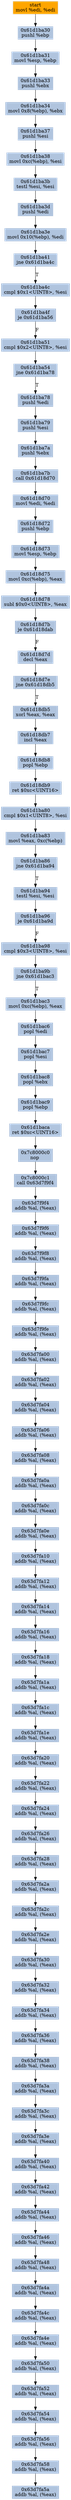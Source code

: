 digraph G {
node[shape=rectangle,style=filled,fillcolor=lightsteelblue,color=lightsteelblue]
bgcolor="transparent"
a0x61d1ba2emovl_edi_edi[label="start\nmovl %edi, %edi",color="lightgrey",fillcolor="orange"];
a0x61d1ba30pushl_ebp[label="0x61d1ba30\npushl %ebp"];
a0x61d1ba31movl_esp_ebp[label="0x61d1ba31\nmovl %esp, %ebp"];
a0x61d1ba33pushl_ebx[label="0x61d1ba33\npushl %ebx"];
a0x61d1ba34movl_0x8ebp__ebx[label="0x61d1ba34\nmovl 0x8(%ebp), %ebx"];
a0x61d1ba37pushl_esi[label="0x61d1ba37\npushl %esi"];
a0x61d1ba38movl_0xcebp__esi[label="0x61d1ba38\nmovl 0xc(%ebp), %esi"];
a0x61d1ba3btestl_esi_esi[label="0x61d1ba3b\ntestl %esi, %esi"];
a0x61d1ba3dpushl_edi[label="0x61d1ba3d\npushl %edi"];
a0x61d1ba3emovl_0x10ebp__edi[label="0x61d1ba3e\nmovl 0x10(%ebp), %edi"];
a0x61d1ba41jne_0x61d1ba4c[label="0x61d1ba41\njne 0x61d1ba4c"];
a0x61d1ba4ccmpl_0x1UINT8_esi[label="0x61d1ba4c\ncmpl $0x1<UINT8>, %esi"];
a0x61d1ba4fje_0x61d1ba56[label="0x61d1ba4f\nje 0x61d1ba56"];
a0x61d1ba51cmpl_0x2UINT8_esi[label="0x61d1ba51\ncmpl $0x2<UINT8>, %esi"];
a0x61d1ba54jne_0x61d1ba78[label="0x61d1ba54\njne 0x61d1ba78"];
a0x61d1ba78pushl_edi[label="0x61d1ba78\npushl %edi"];
a0x61d1ba79pushl_esi[label="0x61d1ba79\npushl %esi"];
a0x61d1ba7apushl_ebx[label="0x61d1ba7a\npushl %ebx"];
a0x61d1ba7bcall_0x61d18d70[label="0x61d1ba7b\ncall 0x61d18d70"];
a0x61d18d70movl_edi_edi[label="0x61d18d70\nmovl %edi, %edi"];
a0x61d18d72pushl_ebp[label="0x61d18d72\npushl %ebp"];
a0x61d18d73movl_esp_ebp[label="0x61d18d73\nmovl %esp, %ebp"];
a0x61d18d75movl_0xcebp__eax[label="0x61d18d75\nmovl 0xc(%ebp), %eax"];
a0x61d18d78subl_0x0UINT8_eax[label="0x61d18d78\nsubl $0x0<UINT8>, %eax"];
a0x61d18d7bje_0x61d18dab[label="0x61d18d7b\nje 0x61d18dab"];
a0x61d18d7ddecl_eax[label="0x61d18d7d\ndecl %eax"];
a0x61d18d7ejne_0x61d18db5[label="0x61d18d7e\njne 0x61d18db5"];
a0x61d18db5xorl_eax_eax[label="0x61d18db5\nxorl %eax, %eax"];
a0x61d18db7incl_eax[label="0x61d18db7\nincl %eax"];
a0x61d18db8popl_ebp[label="0x61d18db8\npopl %ebp"];
a0x61d18db9ret_0xcUINT16[label="0x61d18db9\nret $0xc<UINT16>"];
a0x61d1ba80cmpl_0x1UINT8_esi[label="0x61d1ba80\ncmpl $0x1<UINT8>, %esi"];
a0x61d1ba83movl_eax_0xcebp_[label="0x61d1ba83\nmovl %eax, 0xc(%ebp)"];
a0x61d1ba86jne_0x61d1ba94[label="0x61d1ba86\njne 0x61d1ba94"];
a0x61d1ba94testl_esi_esi[label="0x61d1ba94\ntestl %esi, %esi"];
a0x61d1ba96je_0x61d1ba9d[label="0x61d1ba96\nje 0x61d1ba9d"];
a0x61d1ba98cmpl_0x3UINT8_esi[label="0x61d1ba98\ncmpl $0x3<UINT8>, %esi"];
a0x61d1ba9bjne_0x61d1bac3[label="0x61d1ba9b\njne 0x61d1bac3"];
a0x61d1bac3movl_0xcebp__eax[label="0x61d1bac3\nmovl 0xc(%ebp), %eax"];
a0x61d1bac6popl_edi[label="0x61d1bac6\npopl %edi"];
a0x61d1bac7popl_esi[label="0x61d1bac7\npopl %esi"];
a0x61d1bac8popl_ebx[label="0x61d1bac8\npopl %ebx"];
a0x61d1bac9popl_ebp[label="0x61d1bac9\npopl %ebp"];
a0x61d1bacaret_0xcUINT16[label="0x61d1baca\nret $0xc<UINT16>"];
a0x7c8000c0nop_[label="0x7c8000c0\nnop "];
a0x7c8000c1call_0x63d7f9f4[label="0x7c8000c1\ncall 0x63d7f9f4"];
a0x63d7f9f4addb_al_eax_[label="0x63d7f9f4\naddb %al, (%eax)"];
a0x63d7f9f6addb_al_eax_[label="0x63d7f9f6\naddb %al, (%eax)"];
a0x63d7f9f8addb_al_eax_[label="0x63d7f9f8\naddb %al, (%eax)"];
a0x63d7f9faaddb_al_eax_[label="0x63d7f9fa\naddb %al, (%eax)"];
a0x63d7f9fcaddb_al_eax_[label="0x63d7f9fc\naddb %al, (%eax)"];
a0x63d7f9feaddb_al_eax_[label="0x63d7f9fe\naddb %al, (%eax)"];
a0x63d7fa00addb_al_eax_[label="0x63d7fa00\naddb %al, (%eax)"];
a0x63d7fa02addb_al_eax_[label="0x63d7fa02\naddb %al, (%eax)"];
a0x63d7fa04addb_al_eax_[label="0x63d7fa04\naddb %al, (%eax)"];
a0x63d7fa06addb_al_eax_[label="0x63d7fa06\naddb %al, (%eax)"];
a0x63d7fa08addb_al_eax_[label="0x63d7fa08\naddb %al, (%eax)"];
a0x63d7fa0aaddb_al_eax_[label="0x63d7fa0a\naddb %al, (%eax)"];
a0x63d7fa0caddb_al_eax_[label="0x63d7fa0c\naddb %al, (%eax)"];
a0x63d7fa0eaddb_al_eax_[label="0x63d7fa0e\naddb %al, (%eax)"];
a0x63d7fa10addb_al_eax_[label="0x63d7fa10\naddb %al, (%eax)"];
a0x63d7fa12addb_al_eax_[label="0x63d7fa12\naddb %al, (%eax)"];
a0x63d7fa14addb_al_eax_[label="0x63d7fa14\naddb %al, (%eax)"];
a0x63d7fa16addb_al_eax_[label="0x63d7fa16\naddb %al, (%eax)"];
a0x63d7fa18addb_al_eax_[label="0x63d7fa18\naddb %al, (%eax)"];
a0x63d7fa1aaddb_al_eax_[label="0x63d7fa1a\naddb %al, (%eax)"];
a0x63d7fa1caddb_al_eax_[label="0x63d7fa1c\naddb %al, (%eax)"];
a0x63d7fa1eaddb_al_eax_[label="0x63d7fa1e\naddb %al, (%eax)"];
a0x63d7fa20addb_al_eax_[label="0x63d7fa20\naddb %al, (%eax)"];
a0x63d7fa22addb_al_eax_[label="0x63d7fa22\naddb %al, (%eax)"];
a0x63d7fa24addb_al_eax_[label="0x63d7fa24\naddb %al, (%eax)"];
a0x63d7fa26addb_al_eax_[label="0x63d7fa26\naddb %al, (%eax)"];
a0x63d7fa28addb_al_eax_[label="0x63d7fa28\naddb %al, (%eax)"];
a0x63d7fa2aaddb_al_eax_[label="0x63d7fa2a\naddb %al, (%eax)"];
a0x63d7fa2caddb_al_eax_[label="0x63d7fa2c\naddb %al, (%eax)"];
a0x63d7fa2eaddb_al_eax_[label="0x63d7fa2e\naddb %al, (%eax)"];
a0x63d7fa30addb_al_eax_[label="0x63d7fa30\naddb %al, (%eax)"];
a0x63d7fa32addb_al_eax_[label="0x63d7fa32\naddb %al, (%eax)"];
a0x63d7fa34addb_al_eax_[label="0x63d7fa34\naddb %al, (%eax)"];
a0x63d7fa36addb_al_eax_[label="0x63d7fa36\naddb %al, (%eax)"];
a0x63d7fa38addb_al_eax_[label="0x63d7fa38\naddb %al, (%eax)"];
a0x63d7fa3aaddb_al_eax_[label="0x63d7fa3a\naddb %al, (%eax)"];
a0x63d7fa3caddb_al_eax_[label="0x63d7fa3c\naddb %al, (%eax)"];
a0x63d7fa3eaddb_al_eax_[label="0x63d7fa3e\naddb %al, (%eax)"];
a0x63d7fa40addb_al_eax_[label="0x63d7fa40\naddb %al, (%eax)"];
a0x63d7fa42addb_al_eax_[label="0x63d7fa42\naddb %al, (%eax)"];
a0x63d7fa44addb_al_eax_[label="0x63d7fa44\naddb %al, (%eax)"];
a0x63d7fa46addb_al_eax_[label="0x63d7fa46\naddb %al, (%eax)"];
a0x63d7fa48addb_al_eax_[label="0x63d7fa48\naddb %al, (%eax)"];
a0x63d7fa4aaddb_al_eax_[label="0x63d7fa4a\naddb %al, (%eax)"];
a0x63d7fa4caddb_al_eax_[label="0x63d7fa4c\naddb %al, (%eax)"];
a0x63d7fa4eaddb_al_eax_[label="0x63d7fa4e\naddb %al, (%eax)"];
a0x63d7fa50addb_al_eax_[label="0x63d7fa50\naddb %al, (%eax)"];
a0x63d7fa52addb_al_eax_[label="0x63d7fa52\naddb %al, (%eax)"];
a0x63d7fa54addb_al_eax_[label="0x63d7fa54\naddb %al, (%eax)"];
a0x63d7fa56addb_al_eax_[label="0x63d7fa56\naddb %al, (%eax)"];
a0x63d7fa58addb_al_eax_[label="0x63d7fa58\naddb %al, (%eax)"];
a0x63d7fa5aaddb_al_eax_[label="0x63d7fa5a\naddb %al, (%eax)"];
a0x61d1ba2emovl_edi_edi -> a0x61d1ba30pushl_ebp [color="#000000"];
a0x61d1ba30pushl_ebp -> a0x61d1ba31movl_esp_ebp [color="#000000"];
a0x61d1ba31movl_esp_ebp -> a0x61d1ba33pushl_ebx [color="#000000"];
a0x61d1ba33pushl_ebx -> a0x61d1ba34movl_0x8ebp__ebx [color="#000000"];
a0x61d1ba34movl_0x8ebp__ebx -> a0x61d1ba37pushl_esi [color="#000000"];
a0x61d1ba37pushl_esi -> a0x61d1ba38movl_0xcebp__esi [color="#000000"];
a0x61d1ba38movl_0xcebp__esi -> a0x61d1ba3btestl_esi_esi [color="#000000"];
a0x61d1ba3btestl_esi_esi -> a0x61d1ba3dpushl_edi [color="#000000"];
a0x61d1ba3dpushl_edi -> a0x61d1ba3emovl_0x10ebp__edi [color="#000000"];
a0x61d1ba3emovl_0x10ebp__edi -> a0x61d1ba41jne_0x61d1ba4c [color="#000000"];
a0x61d1ba41jne_0x61d1ba4c -> a0x61d1ba4ccmpl_0x1UINT8_esi [color="#000000",label="T"];
a0x61d1ba4ccmpl_0x1UINT8_esi -> a0x61d1ba4fje_0x61d1ba56 [color="#000000"];
a0x61d1ba4fje_0x61d1ba56 -> a0x61d1ba51cmpl_0x2UINT8_esi [color="#000000",label="F"];
a0x61d1ba51cmpl_0x2UINT8_esi -> a0x61d1ba54jne_0x61d1ba78 [color="#000000"];
a0x61d1ba54jne_0x61d1ba78 -> a0x61d1ba78pushl_edi [color="#000000",label="T"];
a0x61d1ba78pushl_edi -> a0x61d1ba79pushl_esi [color="#000000"];
a0x61d1ba79pushl_esi -> a0x61d1ba7apushl_ebx [color="#000000"];
a0x61d1ba7apushl_ebx -> a0x61d1ba7bcall_0x61d18d70 [color="#000000"];
a0x61d1ba7bcall_0x61d18d70 -> a0x61d18d70movl_edi_edi [color="#000000"];
a0x61d18d70movl_edi_edi -> a0x61d18d72pushl_ebp [color="#000000"];
a0x61d18d72pushl_ebp -> a0x61d18d73movl_esp_ebp [color="#000000"];
a0x61d18d73movl_esp_ebp -> a0x61d18d75movl_0xcebp__eax [color="#000000"];
a0x61d18d75movl_0xcebp__eax -> a0x61d18d78subl_0x0UINT8_eax [color="#000000"];
a0x61d18d78subl_0x0UINT8_eax -> a0x61d18d7bje_0x61d18dab [color="#000000"];
a0x61d18d7bje_0x61d18dab -> a0x61d18d7ddecl_eax [color="#000000",label="F"];
a0x61d18d7ddecl_eax -> a0x61d18d7ejne_0x61d18db5 [color="#000000"];
a0x61d18d7ejne_0x61d18db5 -> a0x61d18db5xorl_eax_eax [color="#000000",label="T"];
a0x61d18db5xorl_eax_eax -> a0x61d18db7incl_eax [color="#000000"];
a0x61d18db7incl_eax -> a0x61d18db8popl_ebp [color="#000000"];
a0x61d18db8popl_ebp -> a0x61d18db9ret_0xcUINT16 [color="#000000"];
a0x61d18db9ret_0xcUINT16 -> a0x61d1ba80cmpl_0x1UINT8_esi [color="#000000"];
a0x61d1ba80cmpl_0x1UINT8_esi -> a0x61d1ba83movl_eax_0xcebp_ [color="#000000"];
a0x61d1ba83movl_eax_0xcebp_ -> a0x61d1ba86jne_0x61d1ba94 [color="#000000"];
a0x61d1ba86jne_0x61d1ba94 -> a0x61d1ba94testl_esi_esi [color="#000000",label="T"];
a0x61d1ba94testl_esi_esi -> a0x61d1ba96je_0x61d1ba9d [color="#000000"];
a0x61d1ba96je_0x61d1ba9d -> a0x61d1ba98cmpl_0x3UINT8_esi [color="#000000",label="F"];
a0x61d1ba98cmpl_0x3UINT8_esi -> a0x61d1ba9bjne_0x61d1bac3 [color="#000000"];
a0x61d1ba9bjne_0x61d1bac3 -> a0x61d1bac3movl_0xcebp__eax [color="#000000",label="T"];
a0x61d1bac3movl_0xcebp__eax -> a0x61d1bac6popl_edi [color="#000000"];
a0x61d1bac6popl_edi -> a0x61d1bac7popl_esi [color="#000000"];
a0x61d1bac7popl_esi -> a0x61d1bac8popl_ebx [color="#000000"];
a0x61d1bac8popl_ebx -> a0x61d1bac9popl_ebp [color="#000000"];
a0x61d1bac9popl_ebp -> a0x61d1bacaret_0xcUINT16 [color="#000000"];
a0x61d1bacaret_0xcUINT16 -> a0x7c8000c0nop_ [color="#000000"];
a0x7c8000c0nop_ -> a0x7c8000c1call_0x63d7f9f4 [color="#000000"];
a0x7c8000c1call_0x63d7f9f4 -> a0x63d7f9f4addb_al_eax_ [color="#000000"];
a0x63d7f9f4addb_al_eax_ -> a0x63d7f9f6addb_al_eax_ [color="#000000"];
a0x63d7f9f6addb_al_eax_ -> a0x63d7f9f8addb_al_eax_ [color="#000000"];
a0x63d7f9f8addb_al_eax_ -> a0x63d7f9faaddb_al_eax_ [color="#000000"];
a0x63d7f9faaddb_al_eax_ -> a0x63d7f9fcaddb_al_eax_ [color="#000000"];
a0x63d7f9fcaddb_al_eax_ -> a0x63d7f9feaddb_al_eax_ [color="#000000"];
a0x63d7f9feaddb_al_eax_ -> a0x63d7fa00addb_al_eax_ [color="#000000"];
a0x63d7fa00addb_al_eax_ -> a0x63d7fa02addb_al_eax_ [color="#000000"];
a0x63d7fa02addb_al_eax_ -> a0x63d7fa04addb_al_eax_ [color="#000000"];
a0x63d7fa04addb_al_eax_ -> a0x63d7fa06addb_al_eax_ [color="#000000"];
a0x63d7fa06addb_al_eax_ -> a0x63d7fa08addb_al_eax_ [color="#000000"];
a0x63d7fa08addb_al_eax_ -> a0x63d7fa0aaddb_al_eax_ [color="#000000"];
a0x63d7fa0aaddb_al_eax_ -> a0x63d7fa0caddb_al_eax_ [color="#000000"];
a0x63d7fa0caddb_al_eax_ -> a0x63d7fa0eaddb_al_eax_ [color="#000000"];
a0x63d7fa0eaddb_al_eax_ -> a0x63d7fa10addb_al_eax_ [color="#000000"];
a0x63d7fa10addb_al_eax_ -> a0x63d7fa12addb_al_eax_ [color="#000000"];
a0x63d7fa12addb_al_eax_ -> a0x63d7fa14addb_al_eax_ [color="#000000"];
a0x63d7fa14addb_al_eax_ -> a0x63d7fa16addb_al_eax_ [color="#000000"];
a0x63d7fa16addb_al_eax_ -> a0x63d7fa18addb_al_eax_ [color="#000000"];
a0x63d7fa18addb_al_eax_ -> a0x63d7fa1aaddb_al_eax_ [color="#000000"];
a0x63d7fa1aaddb_al_eax_ -> a0x63d7fa1caddb_al_eax_ [color="#000000"];
a0x63d7fa1caddb_al_eax_ -> a0x63d7fa1eaddb_al_eax_ [color="#000000"];
a0x63d7fa1eaddb_al_eax_ -> a0x63d7fa20addb_al_eax_ [color="#000000"];
a0x63d7fa20addb_al_eax_ -> a0x63d7fa22addb_al_eax_ [color="#000000"];
a0x63d7fa22addb_al_eax_ -> a0x63d7fa24addb_al_eax_ [color="#000000"];
a0x63d7fa24addb_al_eax_ -> a0x63d7fa26addb_al_eax_ [color="#000000"];
a0x63d7fa26addb_al_eax_ -> a0x63d7fa28addb_al_eax_ [color="#000000"];
a0x63d7fa28addb_al_eax_ -> a0x63d7fa2aaddb_al_eax_ [color="#000000"];
a0x63d7fa2aaddb_al_eax_ -> a0x63d7fa2caddb_al_eax_ [color="#000000"];
a0x63d7fa2caddb_al_eax_ -> a0x63d7fa2eaddb_al_eax_ [color="#000000"];
a0x63d7fa2eaddb_al_eax_ -> a0x63d7fa30addb_al_eax_ [color="#000000"];
a0x63d7fa30addb_al_eax_ -> a0x63d7fa32addb_al_eax_ [color="#000000"];
a0x63d7fa32addb_al_eax_ -> a0x63d7fa34addb_al_eax_ [color="#000000"];
a0x63d7fa34addb_al_eax_ -> a0x63d7fa36addb_al_eax_ [color="#000000"];
a0x63d7fa36addb_al_eax_ -> a0x63d7fa38addb_al_eax_ [color="#000000"];
a0x63d7fa38addb_al_eax_ -> a0x63d7fa3aaddb_al_eax_ [color="#000000"];
a0x63d7fa3aaddb_al_eax_ -> a0x63d7fa3caddb_al_eax_ [color="#000000"];
a0x63d7fa3caddb_al_eax_ -> a0x63d7fa3eaddb_al_eax_ [color="#000000"];
a0x63d7fa3eaddb_al_eax_ -> a0x63d7fa40addb_al_eax_ [color="#000000"];
a0x63d7fa40addb_al_eax_ -> a0x63d7fa42addb_al_eax_ [color="#000000"];
a0x63d7fa42addb_al_eax_ -> a0x63d7fa44addb_al_eax_ [color="#000000"];
a0x63d7fa44addb_al_eax_ -> a0x63d7fa46addb_al_eax_ [color="#000000"];
a0x63d7fa46addb_al_eax_ -> a0x63d7fa48addb_al_eax_ [color="#000000"];
a0x63d7fa48addb_al_eax_ -> a0x63d7fa4aaddb_al_eax_ [color="#000000"];
a0x63d7fa4aaddb_al_eax_ -> a0x63d7fa4caddb_al_eax_ [color="#000000"];
a0x63d7fa4caddb_al_eax_ -> a0x63d7fa4eaddb_al_eax_ [color="#000000"];
a0x63d7fa4eaddb_al_eax_ -> a0x63d7fa50addb_al_eax_ [color="#000000"];
a0x63d7fa50addb_al_eax_ -> a0x63d7fa52addb_al_eax_ [color="#000000"];
a0x63d7fa52addb_al_eax_ -> a0x63d7fa54addb_al_eax_ [color="#000000"];
a0x63d7fa54addb_al_eax_ -> a0x63d7fa56addb_al_eax_ [color="#000000"];
a0x63d7fa56addb_al_eax_ -> a0x63d7fa58addb_al_eax_ [color="#000000"];
a0x63d7fa58addb_al_eax_ -> a0x63d7fa5aaddb_al_eax_ [color="#000000"];
}
